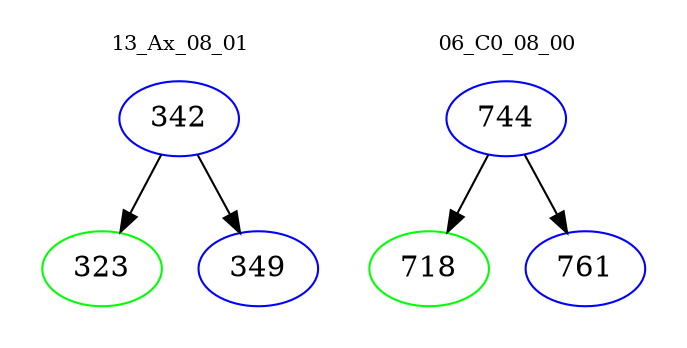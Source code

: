 digraph{
subgraph cluster_0 {
color = white
label = "13_Ax_08_01";
fontsize=10;
T0_342 [label="342", color="blue"]
T0_342 -> T0_323 [color="black"]
T0_323 [label="323", color="green"]
T0_342 -> T0_349 [color="black"]
T0_349 [label="349", color="blue"]
}
subgraph cluster_1 {
color = white
label = "06_C0_08_00";
fontsize=10;
T1_744 [label="744", color="blue"]
T1_744 -> T1_718 [color="black"]
T1_718 [label="718", color="green"]
T1_744 -> T1_761 [color="black"]
T1_761 [label="761", color="blue"]
}
}
